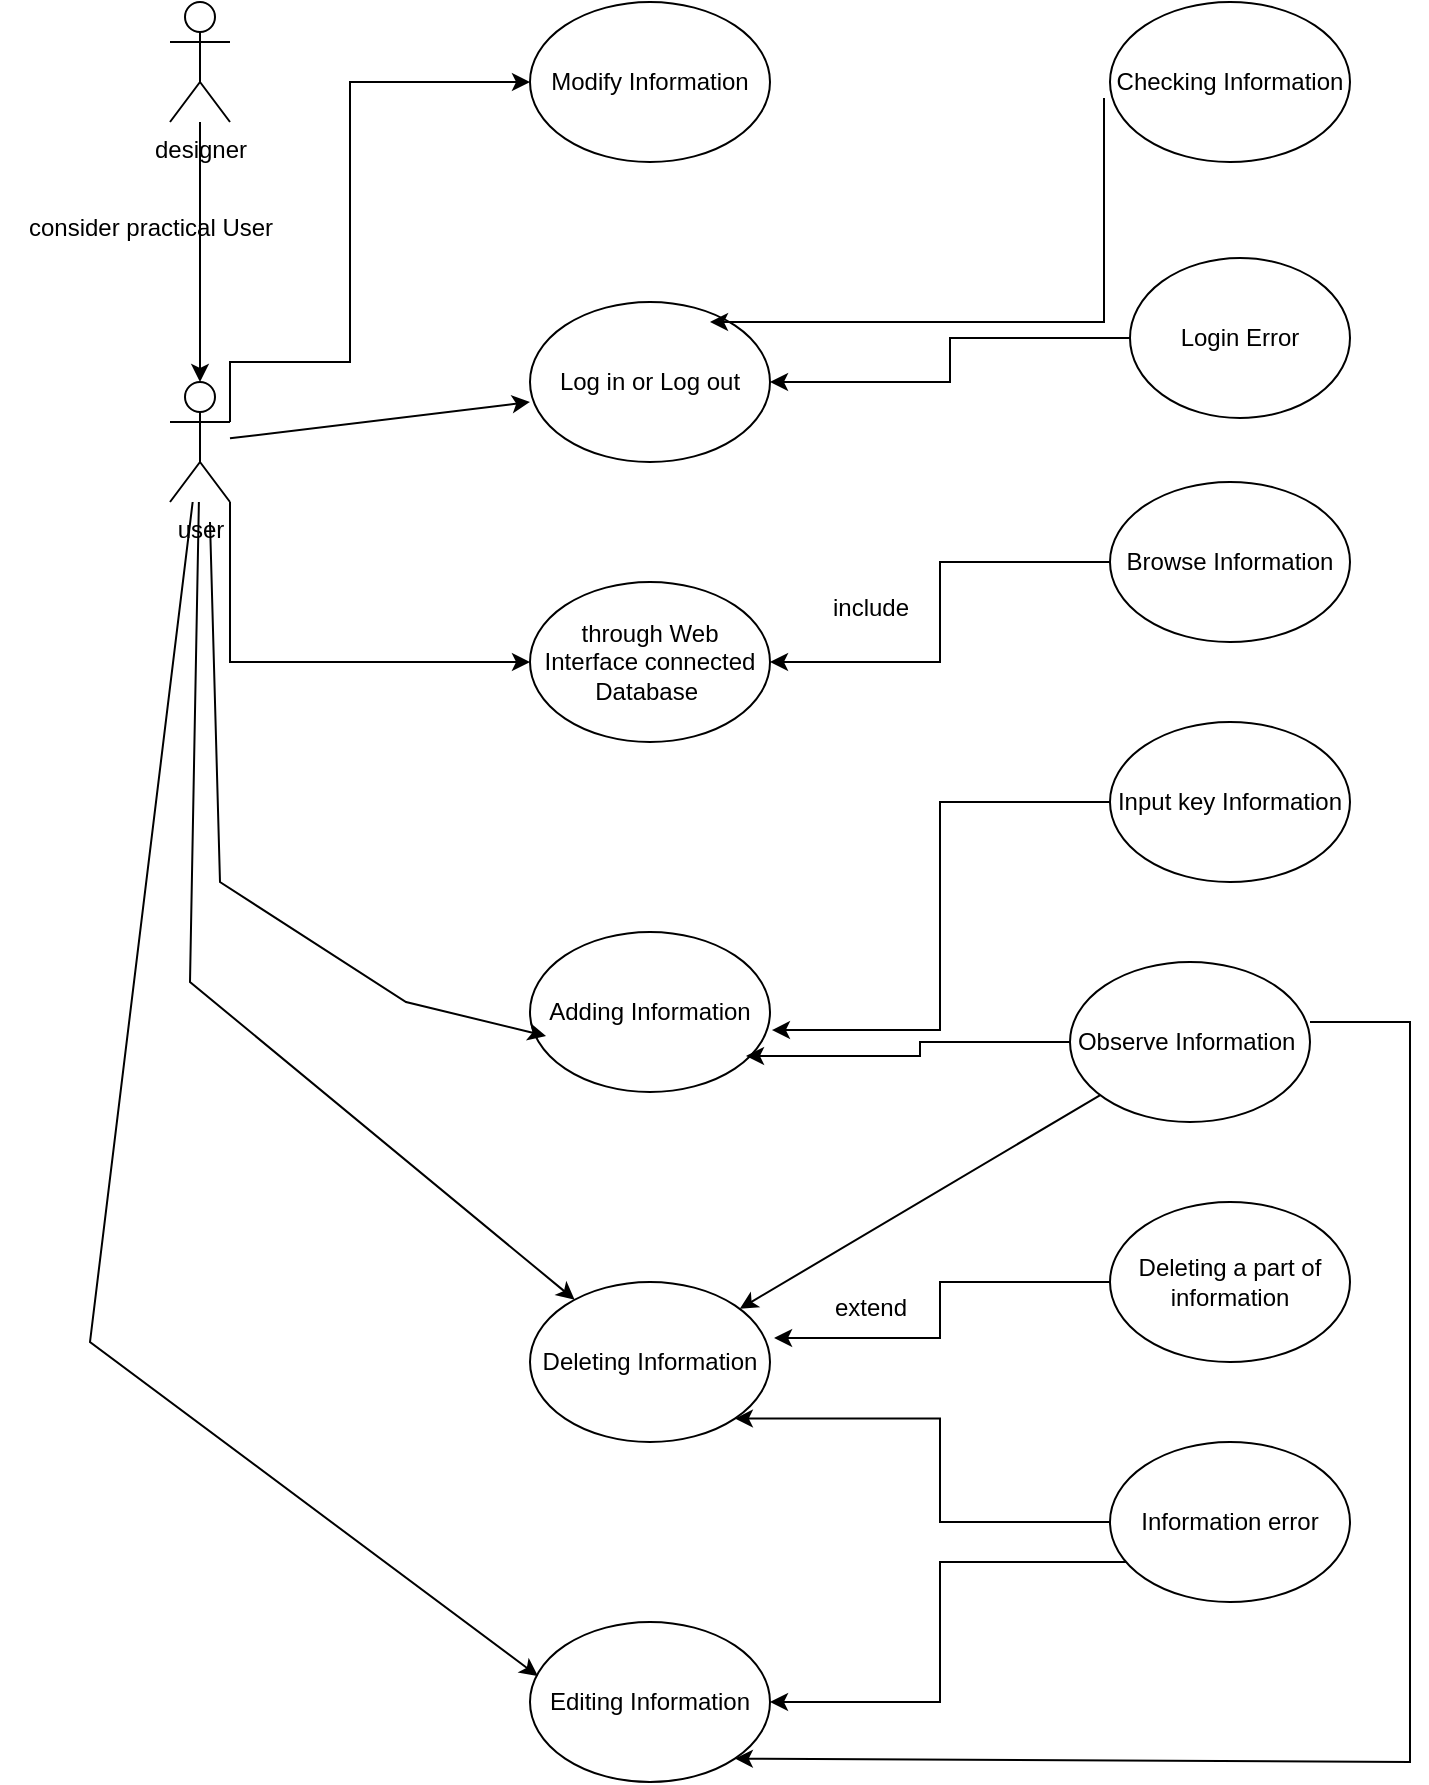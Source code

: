 <mxfile version="21.5.0" type="github">
  <diagram name="第 1 页" id="qJ_y6HMZQhNRliaf67Sp">
    <mxGraphModel dx="1026" dy="642" grid="1" gridSize="10" guides="1" tooltips="1" connect="1" arrows="1" fold="1" page="1" pageScale="1" pageWidth="827" pageHeight="1169" math="0" shadow="0">
      <root>
        <mxCell id="0" />
        <mxCell id="1" parent="0" />
        <mxCell id="NFM3xwRIW5A9Vv2v7t0h-9" style="edgeStyle=orthogonalEdgeStyle;rounded=0;orthogonalLoop=1;jettySize=auto;html=1;exitX=1;exitY=0.333;exitDx=0;exitDy=0;exitPerimeter=0;entryX=0;entryY=0.5;entryDx=0;entryDy=0;" edge="1" parent="1" source="NFM3xwRIW5A9Vv2v7t0h-1" target="NFM3xwRIW5A9Vv2v7t0h-8">
          <mxGeometry relative="1" as="geometry">
            <Array as="points">
              <mxPoint x="120" y="300" />
              <mxPoint x="180" y="300" />
              <mxPoint x="180" y="160" />
            </Array>
          </mxGeometry>
        </mxCell>
        <mxCell id="NFM3xwRIW5A9Vv2v7t0h-11" style="edgeStyle=orthogonalEdgeStyle;rounded=0;orthogonalLoop=1;jettySize=auto;html=1;exitX=1;exitY=1;exitDx=0;exitDy=0;exitPerimeter=0;entryX=0;entryY=0.5;entryDx=0;entryDy=0;" edge="1" parent="1" source="NFM3xwRIW5A9Vv2v7t0h-1" target="NFM3xwRIW5A9Vv2v7t0h-10">
          <mxGeometry relative="1" as="geometry">
            <Array as="points">
              <mxPoint x="120" y="450" />
            </Array>
          </mxGeometry>
        </mxCell>
        <mxCell id="NFM3xwRIW5A9Vv2v7t0h-1" value="user" style="shape=umlActor;verticalLabelPosition=bottom;verticalAlign=top;html=1;outlineConnect=0;" vertex="1" parent="1">
          <mxGeometry x="90" y="310" width="30" height="60" as="geometry" />
        </mxCell>
        <mxCell id="NFM3xwRIW5A9Vv2v7t0h-12" style="edgeStyle=orthogonalEdgeStyle;rounded=0;orthogonalLoop=1;jettySize=auto;html=1;entryX=0.5;entryY=0;entryDx=0;entryDy=0;entryPerimeter=0;" edge="1" parent="1" source="NFM3xwRIW5A9Vv2v7t0h-2" target="NFM3xwRIW5A9Vv2v7t0h-1">
          <mxGeometry relative="1" as="geometry" />
        </mxCell>
        <mxCell id="NFM3xwRIW5A9Vv2v7t0h-2" value="designer" style="shape=umlActor;verticalLabelPosition=bottom;verticalAlign=top;html=1;outlineConnect=0;" vertex="1" parent="1">
          <mxGeometry x="90" y="120" width="30" height="60" as="geometry" />
        </mxCell>
        <mxCell id="NFM3xwRIW5A9Vv2v7t0h-3" value="" style="endArrow=classic;html=1;rounded=0;" edge="1" parent="1" source="NFM3xwRIW5A9Vv2v7t0h-1">
          <mxGeometry width="50" height="50" relative="1" as="geometry">
            <mxPoint x="370" y="360" as="sourcePoint" />
            <mxPoint x="270" y="320" as="targetPoint" />
          </mxGeometry>
        </mxCell>
        <mxCell id="NFM3xwRIW5A9Vv2v7t0h-4" value="Log in or Log out" style="ellipse;whiteSpace=wrap;html=1;" vertex="1" parent="1">
          <mxGeometry x="270" y="270" width="120" height="80" as="geometry" />
        </mxCell>
        <mxCell id="NFM3xwRIW5A9Vv2v7t0h-8" value="Modify Information" style="ellipse;whiteSpace=wrap;html=1;" vertex="1" parent="1">
          <mxGeometry x="270" y="120" width="120" height="80" as="geometry" />
        </mxCell>
        <mxCell id="NFM3xwRIW5A9Vv2v7t0h-10" value="through Web Interface connected Database&amp;nbsp;" style="ellipse;whiteSpace=wrap;html=1;" vertex="1" parent="1">
          <mxGeometry x="270" y="410" width="120" height="80" as="geometry" />
        </mxCell>
        <mxCell id="NFM3xwRIW5A9Vv2v7t0h-13" value="consider practical User" style="text;html=1;align=center;verticalAlign=middle;resizable=0;points=[];autosize=1;strokeColor=none;fillColor=none;" vertex="1" parent="1">
          <mxGeometry x="5" y="218" width="150" height="30" as="geometry" />
        </mxCell>
        <mxCell id="NFM3xwRIW5A9Vv2v7t0h-14" value="Adding Information" style="ellipse;whiteSpace=wrap;html=1;" vertex="1" parent="1">
          <mxGeometry x="270" y="585" width="120" height="80" as="geometry" />
        </mxCell>
        <mxCell id="NFM3xwRIW5A9Vv2v7t0h-16" value="Deleting Information" style="ellipse;whiteSpace=wrap;html=1;" vertex="1" parent="1">
          <mxGeometry x="270" y="760" width="120" height="80" as="geometry" />
        </mxCell>
        <mxCell id="NFM3xwRIW5A9Vv2v7t0h-17" value="Editing Information" style="ellipse;whiteSpace=wrap;html=1;" vertex="1" parent="1">
          <mxGeometry x="270" y="930" width="120" height="80" as="geometry" />
        </mxCell>
        <mxCell id="NFM3xwRIW5A9Vv2v7t0h-18" value="" style="endArrow=classic;html=1;rounded=0;entryX=0.025;entryY=0.65;entryDx=0;entryDy=0;entryPerimeter=0;" edge="1" parent="1">
          <mxGeometry width="50" height="50" relative="1" as="geometry">
            <mxPoint x="110" y="380" as="sourcePoint" />
            <mxPoint x="278" y="637" as="targetPoint" />
            <Array as="points">
              <mxPoint x="115" y="560" />
              <mxPoint x="208" y="620" />
            </Array>
          </mxGeometry>
        </mxCell>
        <mxCell id="NFM3xwRIW5A9Vv2v7t0h-21" value="" style="endArrow=classic;html=1;rounded=0;" edge="1" parent="1" source="NFM3xwRIW5A9Vv2v7t0h-1" target="NFM3xwRIW5A9Vv2v7t0h-16">
          <mxGeometry width="50" height="50" relative="1" as="geometry">
            <mxPoint x="30" y="470" as="sourcePoint" />
            <mxPoint x="110" y="810" as="targetPoint" />
            <Array as="points">
              <mxPoint x="100" y="610" />
            </Array>
          </mxGeometry>
        </mxCell>
        <mxCell id="NFM3xwRIW5A9Vv2v7t0h-22" value="" style="endArrow=classic;html=1;rounded=0;entryX=0.033;entryY=0.338;entryDx=0;entryDy=0;entryPerimeter=0;" edge="1" parent="1" source="NFM3xwRIW5A9Vv2v7t0h-1" target="NFM3xwRIW5A9Vv2v7t0h-17">
          <mxGeometry width="50" height="50" relative="1" as="geometry">
            <mxPoint x="10" y="500" as="sourcePoint" />
            <mxPoint x="60" y="980" as="targetPoint" />
            <Array as="points">
              <mxPoint x="50" y="790" />
            </Array>
          </mxGeometry>
        </mxCell>
        <mxCell id="NFM3xwRIW5A9Vv2v7t0h-38" style="edgeStyle=orthogonalEdgeStyle;rounded=0;orthogonalLoop=1;jettySize=auto;html=1;entryX=1;entryY=0.5;entryDx=0;entryDy=0;exitX=-0.025;exitY=0.6;exitDx=0;exitDy=0;exitPerimeter=0;" edge="1" parent="1" source="NFM3xwRIW5A9Vv2v7t0h-23">
          <mxGeometry relative="1" as="geometry">
            <mxPoint x="530" y="280" as="sourcePoint" />
            <mxPoint x="360" y="280" as="targetPoint" />
            <Array as="points">
              <mxPoint x="557" y="280" />
            </Array>
          </mxGeometry>
        </mxCell>
        <mxCell id="NFM3xwRIW5A9Vv2v7t0h-23" value="Checking Information" style="ellipse;whiteSpace=wrap;html=1;" vertex="1" parent="1">
          <mxGeometry x="560" y="120" width="120" height="80" as="geometry" />
        </mxCell>
        <mxCell id="NFM3xwRIW5A9Vv2v7t0h-32" style="edgeStyle=orthogonalEdgeStyle;rounded=0;orthogonalLoop=1;jettySize=auto;html=1;entryX=1;entryY=0.5;entryDx=0;entryDy=0;" edge="1" parent="1" source="NFM3xwRIW5A9Vv2v7t0h-24" target="NFM3xwRIW5A9Vv2v7t0h-4">
          <mxGeometry relative="1" as="geometry" />
        </mxCell>
        <mxCell id="NFM3xwRIW5A9Vv2v7t0h-24" value="Login Error" style="ellipse;whiteSpace=wrap;html=1;" vertex="1" parent="1">
          <mxGeometry x="570" y="248" width="110" height="80" as="geometry" />
        </mxCell>
        <mxCell id="NFM3xwRIW5A9Vv2v7t0h-33" style="edgeStyle=orthogonalEdgeStyle;rounded=0;orthogonalLoop=1;jettySize=auto;html=1;exitX=0;exitY=0.5;exitDx=0;exitDy=0;entryX=1;entryY=0.5;entryDx=0;entryDy=0;" edge="1" parent="1" source="NFM3xwRIW5A9Vv2v7t0h-25" target="NFM3xwRIW5A9Vv2v7t0h-10">
          <mxGeometry relative="1" as="geometry" />
        </mxCell>
        <mxCell id="NFM3xwRIW5A9Vv2v7t0h-25" value="Browse Information" style="ellipse;whiteSpace=wrap;html=1;" vertex="1" parent="1">
          <mxGeometry x="560" y="360" width="120" height="80" as="geometry" />
        </mxCell>
        <mxCell id="NFM3xwRIW5A9Vv2v7t0h-35" style="edgeStyle=orthogonalEdgeStyle;rounded=0;orthogonalLoop=1;jettySize=auto;html=1;exitX=0;exitY=0.5;exitDx=0;exitDy=0;entryX=1.008;entryY=0.613;entryDx=0;entryDy=0;entryPerimeter=0;" edge="1" parent="1" source="NFM3xwRIW5A9Vv2v7t0h-26" target="NFM3xwRIW5A9Vv2v7t0h-14">
          <mxGeometry relative="1" as="geometry" />
        </mxCell>
        <mxCell id="NFM3xwRIW5A9Vv2v7t0h-26" value="Input key Information" style="ellipse;whiteSpace=wrap;html=1;" vertex="1" parent="1">
          <mxGeometry x="560" y="480" width="120" height="80" as="geometry" />
        </mxCell>
        <mxCell id="NFM3xwRIW5A9Vv2v7t0h-37" style="edgeStyle=orthogonalEdgeStyle;rounded=0;orthogonalLoop=1;jettySize=auto;html=1;entryX=0.9;entryY=0.775;entryDx=0;entryDy=0;entryPerimeter=0;exitX=0;exitY=0.5;exitDx=0;exitDy=0;" edge="1" parent="1" source="NFM3xwRIW5A9Vv2v7t0h-27" target="NFM3xwRIW5A9Vv2v7t0h-14">
          <mxGeometry relative="1" as="geometry">
            <mxPoint x="550" y="640" as="sourcePoint" />
          </mxGeometry>
        </mxCell>
        <mxCell id="NFM3xwRIW5A9Vv2v7t0h-27" value="Observe Information&amp;nbsp;" style="ellipse;whiteSpace=wrap;html=1;" vertex="1" parent="1">
          <mxGeometry x="540" y="600" width="120" height="80" as="geometry" />
        </mxCell>
        <mxCell id="NFM3xwRIW5A9Vv2v7t0h-36" style="edgeStyle=orthogonalEdgeStyle;rounded=0;orthogonalLoop=1;jettySize=auto;html=1;entryX=1.017;entryY=0.35;entryDx=0;entryDy=0;entryPerimeter=0;" edge="1" parent="1" source="NFM3xwRIW5A9Vv2v7t0h-28" target="NFM3xwRIW5A9Vv2v7t0h-16">
          <mxGeometry relative="1" as="geometry" />
        </mxCell>
        <mxCell id="NFM3xwRIW5A9Vv2v7t0h-28" value="Deleting a part of information" style="ellipse;whiteSpace=wrap;html=1;" vertex="1" parent="1">
          <mxGeometry x="560" y="720" width="120" height="80" as="geometry" />
        </mxCell>
        <mxCell id="NFM3xwRIW5A9Vv2v7t0h-30" style="edgeStyle=orthogonalEdgeStyle;rounded=0;orthogonalLoop=1;jettySize=auto;html=1;entryX=1;entryY=0.5;entryDx=0;entryDy=0;" edge="1" parent="1" source="NFM3xwRIW5A9Vv2v7t0h-29" target="NFM3xwRIW5A9Vv2v7t0h-17">
          <mxGeometry relative="1" as="geometry">
            <Array as="points">
              <mxPoint x="475" y="900" />
              <mxPoint x="475" y="970" />
            </Array>
          </mxGeometry>
        </mxCell>
        <mxCell id="NFM3xwRIW5A9Vv2v7t0h-31" style="edgeStyle=orthogonalEdgeStyle;rounded=0;orthogonalLoop=1;jettySize=auto;html=1;exitX=0;exitY=0.5;exitDx=0;exitDy=0;entryX=1;entryY=1;entryDx=0;entryDy=0;" edge="1" parent="1" source="NFM3xwRIW5A9Vv2v7t0h-29" target="NFM3xwRIW5A9Vv2v7t0h-16">
          <mxGeometry relative="1" as="geometry" />
        </mxCell>
        <mxCell id="NFM3xwRIW5A9Vv2v7t0h-29" value="Information error" style="ellipse;whiteSpace=wrap;html=1;" vertex="1" parent="1">
          <mxGeometry x="560" y="840" width="120" height="80" as="geometry" />
        </mxCell>
        <mxCell id="NFM3xwRIW5A9Vv2v7t0h-34" value="include" style="text;html=1;align=center;verticalAlign=middle;resizable=0;points=[];autosize=1;strokeColor=none;fillColor=none;" vertex="1" parent="1">
          <mxGeometry x="410" y="408" width="60" height="30" as="geometry" />
        </mxCell>
        <mxCell id="NFM3xwRIW5A9Vv2v7t0h-39" value="extend" style="text;html=1;align=center;verticalAlign=middle;resizable=0;points=[];autosize=1;strokeColor=none;fillColor=none;" vertex="1" parent="1">
          <mxGeometry x="410" y="758" width="60" height="30" as="geometry" />
        </mxCell>
        <mxCell id="NFM3xwRIW5A9Vv2v7t0h-40" value="" style="endArrow=classic;html=1;rounded=0;" edge="1" parent="1" source="NFM3xwRIW5A9Vv2v7t0h-27" target="NFM3xwRIW5A9Vv2v7t0h-16">
          <mxGeometry width="50" height="50" relative="1" as="geometry">
            <mxPoint x="420" y="715" as="sourcePoint" />
            <mxPoint x="470" y="665" as="targetPoint" />
          </mxGeometry>
        </mxCell>
        <mxCell id="NFM3xwRIW5A9Vv2v7t0h-41" value="" style="endArrow=classic;html=1;rounded=0;exitX=1;exitY=0.5;exitDx=0;exitDy=0;entryX=1;entryY=1;entryDx=0;entryDy=0;" edge="1" parent="1" target="NFM3xwRIW5A9Vv2v7t0h-17">
          <mxGeometry width="50" height="50" relative="1" as="geometry">
            <mxPoint x="660" y="630" as="sourcePoint" />
            <mxPoint x="510" y="1000" as="targetPoint" />
            <Array as="points">
              <mxPoint x="710" y="630" />
              <mxPoint x="710" y="740" />
              <mxPoint x="710" y="1000" />
            </Array>
          </mxGeometry>
        </mxCell>
      </root>
    </mxGraphModel>
  </diagram>
</mxfile>
